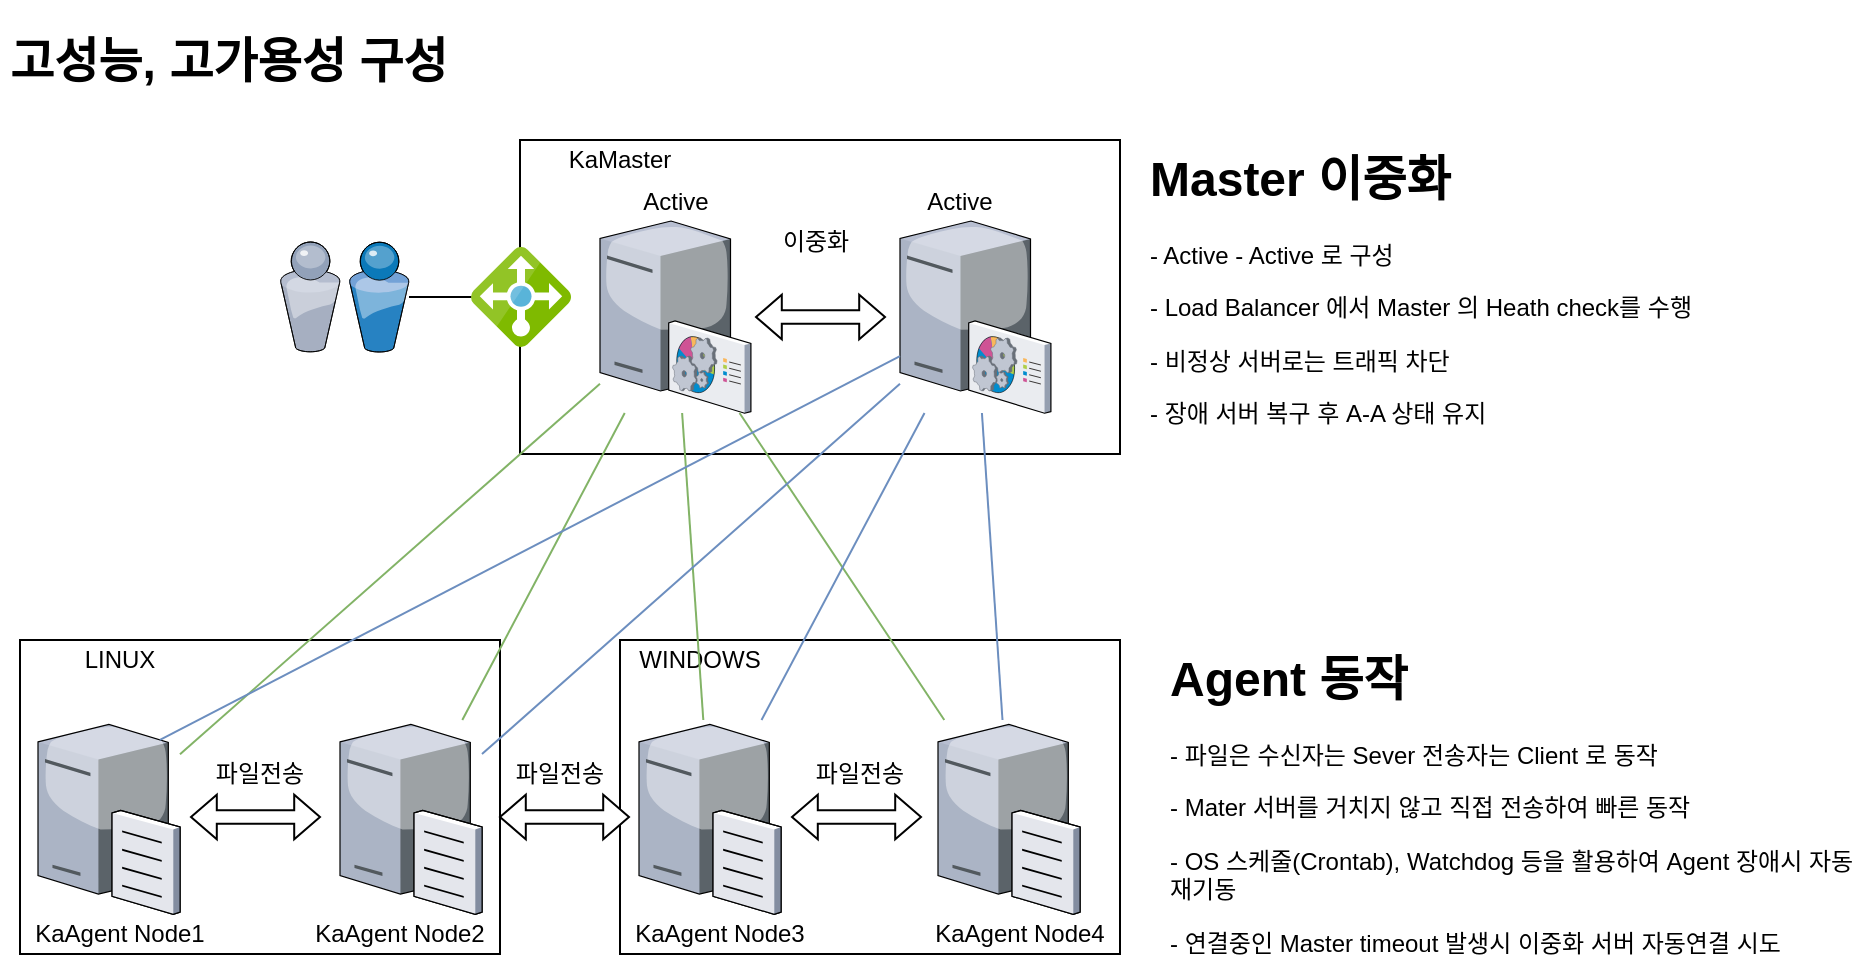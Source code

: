 <mxfile version="13.7.3" type="github">
  <diagram name="Page-1" id="822b0af5-4adb-64df-f703-e8dfc1f81529">
    <mxGraphModel dx="1422" dy="794" grid="1" gridSize="10" guides="1" tooltips="1" connect="1" arrows="1" fold="1" page="1" pageScale="1" pageWidth="1100" pageHeight="850" background="#ffffff" math="0" shadow="0">
      <root>
        <mxCell id="0" />
        <mxCell id="1" parent="0" />
        <mxCell id="TACM32WkCVHJDo2mR3jV-4" value="" style="rounded=0;whiteSpace=wrap;html=1;" vertex="1" parent="1">
          <mxGeometry x="340" y="80" width="300" height="157" as="geometry" />
        </mxCell>
        <mxCell id="TACM32WkCVHJDo2mR3jV-2" value="" style="verticalLabelPosition=bottom;aspect=fixed;html=1;verticalAlign=top;strokeColor=none;align=center;outlineConnect=0;shape=mxgraph.citrix.command_center;" vertex="1" parent="1">
          <mxGeometry x="380" y="120.5" width="75.5" height="96" as="geometry" />
        </mxCell>
        <mxCell id="TACM32WkCVHJDo2mR3jV-3" value="" style="verticalLabelPosition=bottom;aspect=fixed;html=1;verticalAlign=top;strokeColor=none;align=center;outlineConnect=0;shape=mxgraph.citrix.command_center;" vertex="1" parent="1">
          <mxGeometry x="530" y="120.5" width="75.5" height="96" as="geometry" />
        </mxCell>
        <mxCell id="TACM32WkCVHJDo2mR3jV-5" value="KaMaster" style="text;html=1;strokeColor=none;fillColor=none;align=center;verticalAlign=middle;whiteSpace=wrap;rounded=0;" vertex="1" parent="1">
          <mxGeometry x="340" y="80" width="100" height="20" as="geometry" />
        </mxCell>
        <mxCell id="TACM32WkCVHJDo2mR3jV-14" value="" style="rounded=0;whiteSpace=wrap;html=1;" vertex="1" parent="1">
          <mxGeometry x="90" y="330" width="240" height="157" as="geometry" />
        </mxCell>
        <mxCell id="TACM32WkCVHJDo2mR3jV-16" value="" style="verticalLabelPosition=bottom;aspect=fixed;html=1;verticalAlign=top;strokeColor=none;align=center;outlineConnect=0;shape=mxgraph.citrix.file_server;" vertex="1" parent="1">
          <mxGeometry x="99" y="370" width="71" height="97" as="geometry" />
        </mxCell>
        <mxCell id="TACM32WkCVHJDo2mR3jV-17" value="" style="verticalLabelPosition=bottom;aspect=fixed;html=1;verticalAlign=top;strokeColor=none;align=center;outlineConnect=0;shape=mxgraph.citrix.file_server;" vertex="1" parent="1">
          <mxGeometry x="250" y="370" width="71" height="97" as="geometry" />
        </mxCell>
        <mxCell id="TACM32WkCVHJDo2mR3jV-19" value="KaAgent Node1" style="text;html=1;strokeColor=none;fillColor=none;align=center;verticalAlign=middle;whiteSpace=wrap;rounded=0;" vertex="1" parent="1">
          <mxGeometry x="90" y="467" width="100" height="20" as="geometry" />
        </mxCell>
        <mxCell id="TACM32WkCVHJDo2mR3jV-20" value="KaAgent Node2" style="text;html=1;strokeColor=none;fillColor=none;align=center;verticalAlign=middle;whiteSpace=wrap;rounded=0;" vertex="1" parent="1">
          <mxGeometry x="230" y="467" width="100" height="20" as="geometry" />
        </mxCell>
        <mxCell id="TACM32WkCVHJDo2mR3jV-21" value="LINUX" style="text;html=1;strokeColor=none;fillColor=none;align=center;verticalAlign=middle;whiteSpace=wrap;rounded=0;" vertex="1" parent="1">
          <mxGeometry x="90" y="330" width="100" height="20" as="geometry" />
        </mxCell>
        <mxCell id="TACM32WkCVHJDo2mR3jV-31" value="" style="shape=doubleArrow;whiteSpace=wrap;html=1;" vertex="1" parent="1">
          <mxGeometry x="175.5" y="407.38" width="64.5" height="22.25" as="geometry" />
        </mxCell>
        <mxCell id="TACM32WkCVHJDo2mR3jV-32" value="" style="rounded=0;whiteSpace=wrap;html=1;" vertex="1" parent="1">
          <mxGeometry x="390" y="330" width="250" height="157" as="geometry" />
        </mxCell>
        <mxCell id="TACM32WkCVHJDo2mR3jV-33" value="" style="verticalLabelPosition=bottom;aspect=fixed;html=1;verticalAlign=top;strokeColor=none;align=center;outlineConnect=0;shape=mxgraph.citrix.file_server;" vertex="1" parent="1">
          <mxGeometry x="399.5" y="370" width="71" height="97" as="geometry" />
        </mxCell>
        <mxCell id="TACM32WkCVHJDo2mR3jV-34" value="" style="verticalLabelPosition=bottom;aspect=fixed;html=1;verticalAlign=top;strokeColor=none;align=center;outlineConnect=0;shape=mxgraph.citrix.file_server;" vertex="1" parent="1">
          <mxGeometry x="549" y="370" width="71" height="97" as="geometry" />
        </mxCell>
        <mxCell id="TACM32WkCVHJDo2mR3jV-36" value="KaAgent Node3" style="text;html=1;strokeColor=none;fillColor=none;align=center;verticalAlign=middle;whiteSpace=wrap;rounded=0;" vertex="1" parent="1">
          <mxGeometry x="390" y="467" width="100" height="20" as="geometry" />
        </mxCell>
        <mxCell id="TACM32WkCVHJDo2mR3jV-37" value="KaAgent Node4" style="text;html=1;strokeColor=none;fillColor=none;align=center;verticalAlign=middle;whiteSpace=wrap;rounded=0;" vertex="1" parent="1">
          <mxGeometry x="540" y="467" width="100" height="20" as="geometry" />
        </mxCell>
        <mxCell id="TACM32WkCVHJDo2mR3jV-39" value="WINDOWS" style="text;html=1;strokeColor=none;fillColor=none;align=center;verticalAlign=middle;whiteSpace=wrap;rounded=0;" vertex="1" parent="1">
          <mxGeometry x="380" y="330" width="100" height="20" as="geometry" />
        </mxCell>
        <mxCell id="TACM32WkCVHJDo2mR3jV-40" value="이중화" style="text;html=1;strokeColor=none;fillColor=none;align=center;verticalAlign=middle;whiteSpace=wrap;rounded=0;" vertex="1" parent="1">
          <mxGeometry x="467.75" y="120.5" width="40" height="20" as="geometry" />
        </mxCell>
        <mxCell id="TACM32WkCVHJDo2mR3jV-44" value="파일전송" style="text;html=1;strokeColor=none;fillColor=none;align=center;verticalAlign=middle;whiteSpace=wrap;rounded=0;" vertex="1" parent="1">
          <mxGeometry x="170" y="387.37" width="80" height="20" as="geometry" />
        </mxCell>
        <mxCell id="TACM32WkCVHJDo2mR3jV-46" value="" style="shape=doubleArrow;whiteSpace=wrap;html=1;" vertex="1" parent="1">
          <mxGeometry x="330" y="407.38" width="64.5" height="22.25" as="geometry" />
        </mxCell>
        <mxCell id="TACM32WkCVHJDo2mR3jV-47" value="" style="shape=doubleArrow;whiteSpace=wrap;html=1;" vertex="1" parent="1">
          <mxGeometry x="476" y="407.38" width="64.5" height="22.25" as="geometry" />
        </mxCell>
        <mxCell id="TACM32WkCVHJDo2mR3jV-50" value="파일전송" style="text;html=1;strokeColor=none;fillColor=none;align=center;verticalAlign=middle;whiteSpace=wrap;rounded=0;" vertex="1" parent="1">
          <mxGeometry x="320" y="387.37" width="80" height="20" as="geometry" />
        </mxCell>
        <mxCell id="TACM32WkCVHJDo2mR3jV-51" value="파일전송" style="text;html=1;strokeColor=none;fillColor=none;align=center;verticalAlign=middle;whiteSpace=wrap;rounded=0;" vertex="1" parent="1">
          <mxGeometry x="470" y="387.37" width="80" height="20" as="geometry" />
        </mxCell>
        <mxCell id="TACM32WkCVHJDo2mR3jV-53" value="" style="endArrow=none;html=1;fillColor=#d5e8d4;strokeColor=#82b366;" edge="1" parent="1" source="TACM32WkCVHJDo2mR3jV-16" target="TACM32WkCVHJDo2mR3jV-2">
          <mxGeometry width="50" height="50" relative="1" as="geometry">
            <mxPoint x="480" y="370" as="sourcePoint" />
            <mxPoint x="530" y="320" as="targetPoint" />
          </mxGeometry>
        </mxCell>
        <mxCell id="TACM32WkCVHJDo2mR3jV-54" value="" style="endArrow=none;html=1;fillColor=#d5e8d4;strokeColor=#82b366;" edge="1" parent="1" source="TACM32WkCVHJDo2mR3jV-17" target="TACM32WkCVHJDo2mR3jV-2">
          <mxGeometry width="50" height="50" relative="1" as="geometry">
            <mxPoint x="480" y="370" as="sourcePoint" />
            <mxPoint x="390" y="220" as="targetPoint" />
          </mxGeometry>
        </mxCell>
        <mxCell id="TACM32WkCVHJDo2mR3jV-55" value="" style="shape=doubleArrow;whiteSpace=wrap;html=1;" vertex="1" parent="1">
          <mxGeometry x="458" y="157.38" width="64.5" height="22.25" as="geometry" />
        </mxCell>
        <mxCell id="TACM32WkCVHJDo2mR3jV-56" value="" style="endArrow=none;html=1;fillColor=#d5e8d4;strokeColor=#82b366;" edge="1" parent="1" source="TACM32WkCVHJDo2mR3jV-33" target="TACM32WkCVHJDo2mR3jV-2">
          <mxGeometry width="50" height="50" relative="1" as="geometry">
            <mxPoint x="480" y="370" as="sourcePoint" />
            <mxPoint x="530" y="320" as="targetPoint" />
          </mxGeometry>
        </mxCell>
        <mxCell id="TACM32WkCVHJDo2mR3jV-57" value="" style="endArrow=none;html=1;fillColor=#d5e8d4;strokeColor=#82b366;" edge="1" parent="1" source="TACM32WkCVHJDo2mR3jV-34" target="TACM32WkCVHJDo2mR3jV-2">
          <mxGeometry width="50" height="50" relative="1" as="geometry">
            <mxPoint x="480" y="370" as="sourcePoint" />
            <mxPoint x="530" y="320" as="targetPoint" />
          </mxGeometry>
        </mxCell>
        <mxCell id="TACM32WkCVHJDo2mR3jV-58" value="Active" style="text;html=1;strokeColor=none;fillColor=none;align=center;verticalAlign=middle;whiteSpace=wrap;rounded=0;" vertex="1" parent="1">
          <mxGeometry x="397.75" y="100.5" width="40" height="20" as="geometry" />
        </mxCell>
        <mxCell id="TACM32WkCVHJDo2mR3jV-59" value="Active" style="text;html=1;strokeColor=none;fillColor=none;align=center;verticalAlign=middle;whiteSpace=wrap;rounded=0;" vertex="1" parent="1">
          <mxGeometry x="539.5" y="100.5" width="40" height="20" as="geometry" />
        </mxCell>
        <mxCell id="TACM32WkCVHJDo2mR3jV-60" value="&lt;h1&gt;Master 이중화&lt;/h1&gt;&lt;p&gt;- Active - Active 로 구성&lt;/p&gt;&lt;p&gt;- Load Balancer 에서 Master 의 Heath check를 수행&lt;/p&gt;&lt;p&gt;- 비정상 서버로는 트래픽 차단&lt;/p&gt;&lt;p&gt;- 장애 서버 복구 후 A-A 상태 유지&lt;/p&gt;" style="text;html=1;strokeColor=none;fillColor=none;spacing=5;spacingTop=-20;whiteSpace=wrap;overflow=hidden;rounded=0;" vertex="1" parent="1">
          <mxGeometry x="650" y="80" width="290" height="160" as="geometry" />
        </mxCell>
        <mxCell id="TACM32WkCVHJDo2mR3jV-61" value="" style="verticalLabelPosition=bottom;aspect=fixed;html=1;verticalAlign=top;strokeColor=none;align=center;outlineConnect=0;shape=mxgraph.citrix.users;" vertex="1" parent="1">
          <mxGeometry x="220" y="131" width="64.5" height="55" as="geometry" />
        </mxCell>
        <mxCell id="TACM32WkCVHJDo2mR3jV-62" value="" style="endArrow=none;html=1;entryX=0;entryY=0.5;entryDx=0;entryDy=0;" edge="1" parent="1" source="TACM32WkCVHJDo2mR3jV-63" target="TACM32WkCVHJDo2mR3jV-4">
          <mxGeometry width="50" height="50" relative="1" as="geometry">
            <mxPoint x="480" y="370" as="sourcePoint" />
            <mxPoint x="530" y="320" as="targetPoint" />
          </mxGeometry>
        </mxCell>
        <mxCell id="TACM32WkCVHJDo2mR3jV-63" value="" style="aspect=fixed;html=1;points=[];align=center;image;fontSize=12;image=img/lib/mscae/Load_Balancer_feature.svg;" vertex="1" parent="1">
          <mxGeometry x="315.5" y="133.5" width="50" height="50" as="geometry" />
        </mxCell>
        <mxCell id="TACM32WkCVHJDo2mR3jV-64" value="" style="endArrow=none;html=1;entryX=0;entryY=0.5;entryDx=0;entryDy=0;" edge="1" parent="1" source="TACM32WkCVHJDo2mR3jV-61" target="TACM32WkCVHJDo2mR3jV-63">
          <mxGeometry width="50" height="50" relative="1" as="geometry">
            <mxPoint x="284.5" y="158.5" as="sourcePoint" />
            <mxPoint x="340" y="158.5" as="targetPoint" />
          </mxGeometry>
        </mxCell>
        <mxCell id="TACM32WkCVHJDo2mR3jV-65" value="" style="endArrow=none;html=1;exitX=0.859;exitY=0.103;exitDx=0;exitDy=0;exitPerimeter=0;fillColor=#dae8fc;strokeColor=#6c8ebf;" edge="1" parent="1" source="TACM32WkCVHJDo2mR3jV-16" target="TACM32WkCVHJDo2mR3jV-3">
          <mxGeometry width="50" height="50" relative="1" as="geometry">
            <mxPoint x="480" y="370" as="sourcePoint" />
            <mxPoint x="530" y="320" as="targetPoint" />
          </mxGeometry>
        </mxCell>
        <mxCell id="TACM32WkCVHJDo2mR3jV-66" value="" style="endArrow=none;html=1;fillColor=#dae8fc;strokeColor=#6c8ebf;" edge="1" parent="1" source="TACM32WkCVHJDo2mR3jV-17" target="TACM32WkCVHJDo2mR3jV-3">
          <mxGeometry width="50" height="50" relative="1" as="geometry">
            <mxPoint x="480" y="370" as="sourcePoint" />
            <mxPoint x="530" y="320" as="targetPoint" />
          </mxGeometry>
        </mxCell>
        <mxCell id="TACM32WkCVHJDo2mR3jV-67" value="" style="endArrow=none;html=1;fillColor=#dae8fc;strokeColor=#6c8ebf;" edge="1" parent="1" source="TACM32WkCVHJDo2mR3jV-33" target="TACM32WkCVHJDo2mR3jV-3">
          <mxGeometry width="50" height="50" relative="1" as="geometry">
            <mxPoint x="480" y="370" as="sourcePoint" />
            <mxPoint x="530" y="320" as="targetPoint" />
          </mxGeometry>
        </mxCell>
        <mxCell id="TACM32WkCVHJDo2mR3jV-68" value="" style="endArrow=none;html=1;fillColor=#dae8fc;strokeColor=#6c8ebf;" edge="1" parent="1" source="TACM32WkCVHJDo2mR3jV-34" target="TACM32WkCVHJDo2mR3jV-3">
          <mxGeometry width="50" height="50" relative="1" as="geometry">
            <mxPoint x="480" y="370" as="sourcePoint" />
            <mxPoint x="530" y="320" as="targetPoint" />
          </mxGeometry>
        </mxCell>
        <mxCell id="TACM32WkCVHJDo2mR3jV-69" value="&lt;h1&gt;Agent&amp;nbsp;동작&lt;/h1&gt;&lt;p&gt;- 파일은 수신자는 Sever 전송자는 Client 로 동작&lt;/p&gt;&lt;p&gt;&lt;span&gt;- Mater 서버를 거치지 않고 직접 전송하여 빠른 동작&lt;/span&gt;&lt;br&gt;&lt;/p&gt;&lt;p&gt;&lt;span&gt;- OS 스케줄(Crontab), Watchdog 등을 활용하여 Agent 장애시 자동 재기동&lt;/span&gt;&lt;/p&gt;&lt;p&gt;&lt;span&gt;- 연결중인 Master timeout 발생시 이중화 서버 자동연결 시도&lt;/span&gt;&lt;/p&gt;" style="text;html=1;strokeColor=none;fillColor=none;spacing=5;spacingTop=-20;whiteSpace=wrap;overflow=hidden;rounded=0;" vertex="1" parent="1">
          <mxGeometry x="660" y="330" width="350" height="160" as="geometry" />
        </mxCell>
        <mxCell id="TACM32WkCVHJDo2mR3jV-70" value="&lt;h1&gt;고성능, 고가용성 구성&lt;/h1&gt;" style="text;html=1;strokeColor=none;fillColor=none;spacing=5;spacingTop=-20;whiteSpace=wrap;overflow=hidden;rounded=0;" vertex="1" parent="1">
          <mxGeometry x="80" y="20.5" width="270" height="120" as="geometry" />
        </mxCell>
      </root>
    </mxGraphModel>
  </diagram>
</mxfile>
